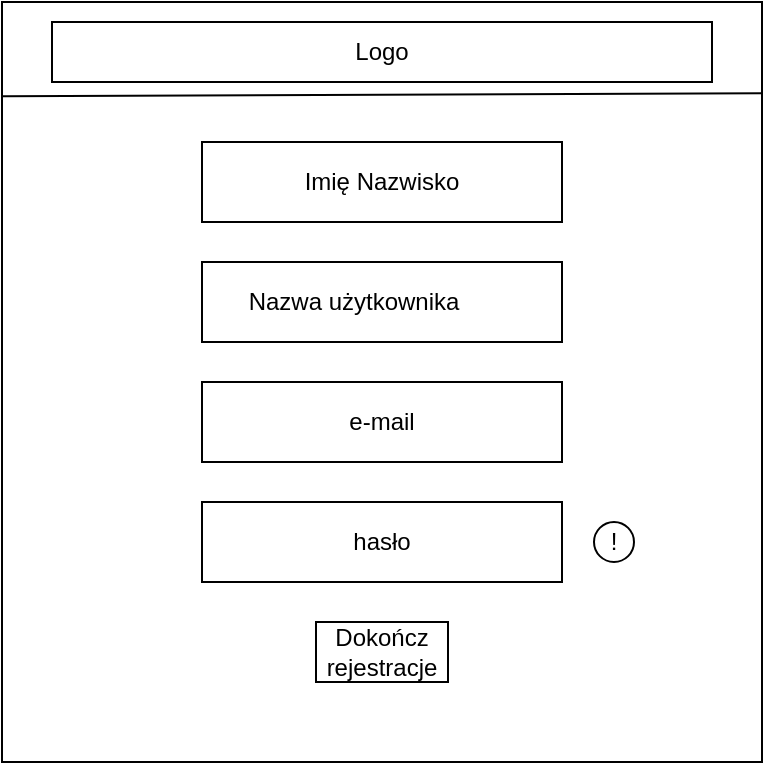 <mxfile version="24.2.5" type="device">
  <diagram name="Strona-1" id="GsQTxjTEILLFrlVCHDj-">
    <mxGraphModel dx="1050" dy="530" grid="1" gridSize="10" guides="1" tooltips="1" connect="1" arrows="1" fold="1" page="1" pageScale="1" pageWidth="827" pageHeight="1169" math="0" shadow="0">
      <root>
        <mxCell id="0" />
        <mxCell id="1" parent="0" />
        <mxCell id="7ImEmX_qhXpjcWAlvI-A-7" value="" style="whiteSpace=wrap;html=1;aspect=fixed;" parent="1" vertex="1">
          <mxGeometry x="234" y="60" width="380" height="380" as="geometry" />
        </mxCell>
        <mxCell id="7ImEmX_qhXpjcWAlvI-A-11" value="" style="endArrow=none;html=1;rounded=0;exitX=1.001;exitY=0.12;exitDx=0;exitDy=0;exitPerimeter=0;entryX=0.001;entryY=0.124;entryDx=0;entryDy=0;entryPerimeter=0;" parent="1" source="7ImEmX_qhXpjcWAlvI-A-7" target="7ImEmX_qhXpjcWAlvI-A-7" edge="1">
          <mxGeometry width="50" height="50" relative="1" as="geometry">
            <mxPoint x="400" y="230" as="sourcePoint" />
            <mxPoint x="450" y="180" as="targetPoint" />
          </mxGeometry>
        </mxCell>
        <mxCell id="7ImEmX_qhXpjcWAlvI-A-12" value="Logo" style="rounded=0;whiteSpace=wrap;html=1;" parent="1" vertex="1">
          <mxGeometry x="259" y="70" width="330" height="30" as="geometry" />
        </mxCell>
        <mxCell id="7ImEmX_qhXpjcWAlvI-A-13" value="Nazwa użytkownika&lt;span style=&quot;white-space: pre;&quot;&gt;&#x9;&lt;/span&gt;" style="rounded=0;whiteSpace=wrap;html=1;" parent="1" vertex="1">
          <mxGeometry x="334" y="190" width="180" height="40" as="geometry" />
        </mxCell>
        <mxCell id="7ImEmX_qhXpjcWAlvI-A-14" value="e-mail" style="rounded=0;whiteSpace=wrap;html=1;" parent="1" vertex="1">
          <mxGeometry x="334" y="250" width="180" height="40" as="geometry" />
        </mxCell>
        <mxCell id="7ImEmX_qhXpjcWAlvI-A-15" value="hasło" style="rounded=0;whiteSpace=wrap;html=1;" parent="1" vertex="1">
          <mxGeometry x="334" y="310" width="180" height="40" as="geometry" />
        </mxCell>
        <mxCell id="7ImEmX_qhXpjcWAlvI-A-18" value="Dokończ rejestracje" style="rounded=0;whiteSpace=wrap;html=1;" parent="1" vertex="1">
          <mxGeometry x="391" y="370" width="66" height="30" as="geometry" />
        </mxCell>
        <mxCell id="7ImEmX_qhXpjcWAlvI-A-21" value="!" style="ellipse;whiteSpace=wrap;html=1;aspect=fixed;" parent="1" vertex="1">
          <mxGeometry x="530" y="320" width="20" height="20" as="geometry" />
        </mxCell>
        <mxCell id="uT9dQJq7PeGpHqUDQpav-1" value="Imię Nazwisko" style="rounded=0;whiteSpace=wrap;html=1;" vertex="1" parent="1">
          <mxGeometry x="334" y="130" width="180" height="40" as="geometry" />
        </mxCell>
      </root>
    </mxGraphModel>
  </diagram>
</mxfile>
